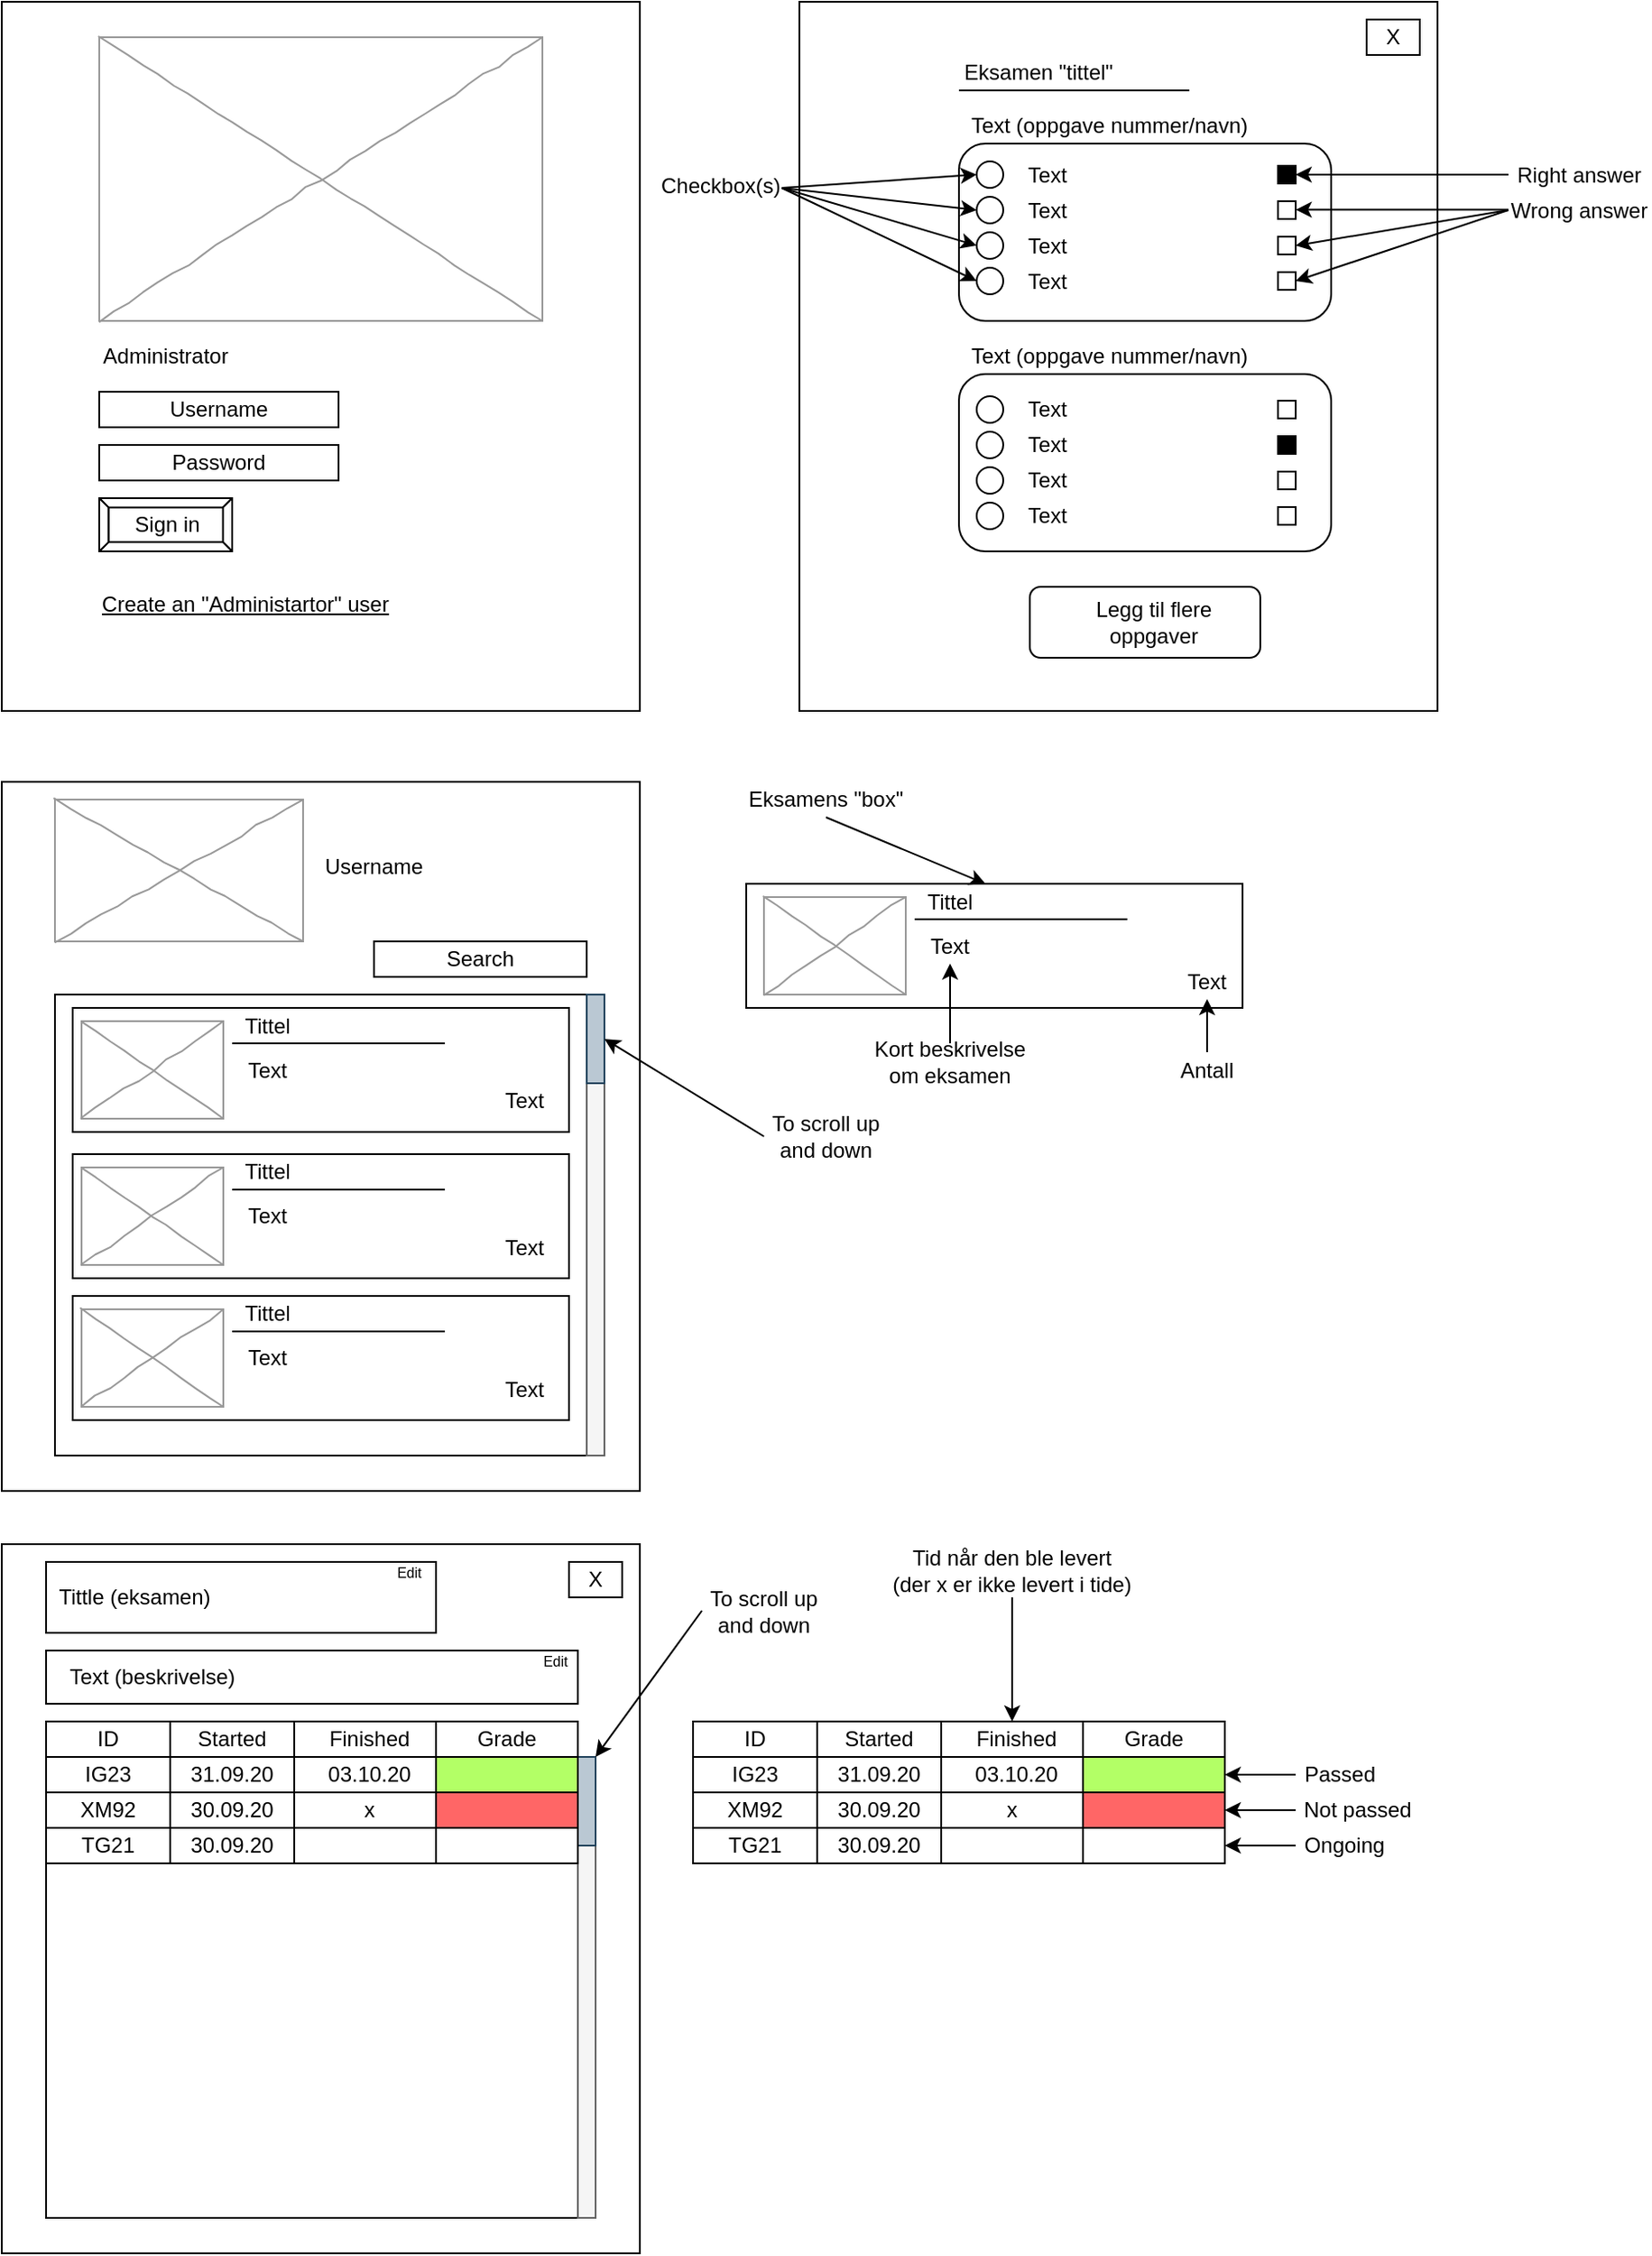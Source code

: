 <mxfile version="15.0.3" type="github">
  <diagram name="Page-1" id="03018318-947c-dd8e-b7a3-06fadd420f32">
    <mxGraphModel dx="981" dy="526" grid="1" gridSize="10" guides="1" tooltips="1" connect="1" arrows="1" fold="1" page="1" pageScale="1" pageWidth="1100" pageHeight="850" background="#ffffff" math="0" shadow="0">
      <root>
        <mxCell id="0" />
        <mxCell id="1" parent="0" />
        <mxCell id="bgq5ql3Wi5CXJPzBRoZU-4" value="" style="rounded=0;whiteSpace=wrap;html=1;" vertex="1" parent="1">
          <mxGeometry x="40" y="40" width="360" height="400" as="geometry" />
        </mxCell>
        <mxCell id="bgq5ql3Wi5CXJPzBRoZU-6" value="" style="verticalLabelPosition=bottom;shadow=0;dashed=0;align=center;html=1;verticalAlign=top;strokeWidth=1;shape=mxgraph.mockup.graphics.simpleIcon;strokeColor=#999999;rounded=0;labelBackgroundColor=none;fontFamily=Verdana;fontSize=14;fontColor=#000000;comic=1;" vertex="1" parent="1">
          <mxGeometry x="95" y="60" width="250" height="160" as="geometry" />
        </mxCell>
        <mxCell id="bgq5ql3Wi5CXJPzBRoZU-7" value="Username" style="rounded=0;whiteSpace=wrap;html=1;" vertex="1" parent="1">
          <mxGeometry x="95" y="260" width="135" height="20" as="geometry" />
        </mxCell>
        <mxCell id="bgq5ql3Wi5CXJPzBRoZU-8" value="Administrator" style="text;html=1;strokeColor=none;fillColor=none;align=center;verticalAlign=middle;whiteSpace=wrap;rounded=0;" vertex="1" parent="1">
          <mxGeometry x="95" y="230" width="75" height="20" as="geometry" />
        </mxCell>
        <mxCell id="bgq5ql3Wi5CXJPzBRoZU-10" value="Password" style="rounded=0;whiteSpace=wrap;html=1;" vertex="1" parent="1">
          <mxGeometry x="95" y="290" width="135" height="20" as="geometry" />
        </mxCell>
        <mxCell id="bgq5ql3Wi5CXJPzBRoZU-11" value="Sign in" style="labelPosition=center;verticalLabelPosition=middle;align=center;html=1;shape=mxgraph.basic.button;dx=5.2;" vertex="1" parent="1">
          <mxGeometry x="95" y="320" width="75" height="30" as="geometry" />
        </mxCell>
        <mxCell id="bgq5ql3Wi5CXJPzBRoZU-12" value="&lt;u&gt;Create an &quot;Administartor&quot; user&lt;/u&gt;" style="text;html=1;strokeColor=none;fillColor=none;align=center;verticalAlign=middle;whiteSpace=wrap;rounded=0;" vertex="1" parent="1">
          <mxGeometry x="95" y="370" width="165" height="20" as="geometry" />
        </mxCell>
        <mxCell id="bgq5ql3Wi5CXJPzBRoZU-13" value="" style="rounded=0;whiteSpace=wrap;html=1;" vertex="1" parent="1">
          <mxGeometry x="490" y="40" width="360" height="400" as="geometry" />
        </mxCell>
        <mxCell id="bgq5ql3Wi5CXJPzBRoZU-14" value="Eksamen &quot;tittel&quot;" style="text;html=1;strokeColor=none;fillColor=none;align=center;verticalAlign=middle;whiteSpace=wrap;rounded=0;" vertex="1" parent="1">
          <mxGeometry x="540" y="70" width="170" height="20" as="geometry" />
        </mxCell>
        <mxCell id="bgq5ql3Wi5CXJPzBRoZU-16" value="" style="rounded=1;whiteSpace=wrap;html=1;" vertex="1" parent="1">
          <mxGeometry x="580" y="120" width="210" height="100" as="geometry" />
        </mxCell>
        <mxCell id="bgq5ql3Wi5CXJPzBRoZU-17" value="Text (oppgave nummer/navn)" style="text;html=1;strokeColor=none;fillColor=none;align=center;verticalAlign=middle;whiteSpace=wrap;rounded=0;" vertex="1" parent="1">
          <mxGeometry x="580" y="100" width="170" height="20" as="geometry" />
        </mxCell>
        <mxCell id="bgq5ql3Wi5CXJPzBRoZU-18" value="" style="endArrow=none;html=1;" edge="1" parent="1">
          <mxGeometry width="50" height="50" relative="1" as="geometry">
            <mxPoint x="710" y="90" as="sourcePoint" />
            <mxPoint x="580" y="90" as="targetPoint" />
          </mxGeometry>
        </mxCell>
        <mxCell id="bgq5ql3Wi5CXJPzBRoZU-19" value="" style="ellipse;whiteSpace=wrap;html=1;aspect=fixed;" vertex="1" parent="1">
          <mxGeometry x="590" y="130" width="15" height="15" as="geometry" />
        </mxCell>
        <mxCell id="bgq5ql3Wi5CXJPzBRoZU-20" value="" style="ellipse;whiteSpace=wrap;html=1;aspect=fixed;" vertex="1" parent="1">
          <mxGeometry x="590" y="150" width="15" height="15" as="geometry" />
        </mxCell>
        <mxCell id="bgq5ql3Wi5CXJPzBRoZU-21" value="" style="ellipse;whiteSpace=wrap;html=1;aspect=fixed;" vertex="1" parent="1">
          <mxGeometry x="590" y="170" width="15" height="15" as="geometry" />
        </mxCell>
        <mxCell id="bgq5ql3Wi5CXJPzBRoZU-22" value="" style="ellipse;whiteSpace=wrap;html=1;aspect=fixed;" vertex="1" parent="1">
          <mxGeometry x="590" y="190" width="15" height="15" as="geometry" />
        </mxCell>
        <mxCell id="bgq5ql3Wi5CXJPzBRoZU-23" value="Text" style="text;html=1;strokeColor=none;fillColor=none;align=center;verticalAlign=middle;whiteSpace=wrap;rounded=0;" vertex="1" parent="1">
          <mxGeometry x="610" y="127.5" width="40" height="20" as="geometry" />
        </mxCell>
        <mxCell id="bgq5ql3Wi5CXJPzBRoZU-24" value="Text" style="text;html=1;strokeColor=none;fillColor=none;align=center;verticalAlign=middle;whiteSpace=wrap;rounded=0;" vertex="1" parent="1">
          <mxGeometry x="610" y="147.5" width="40" height="20" as="geometry" />
        </mxCell>
        <mxCell id="bgq5ql3Wi5CXJPzBRoZU-25" value="Text" style="text;html=1;strokeColor=none;fillColor=none;align=center;verticalAlign=middle;whiteSpace=wrap;rounded=0;" vertex="1" parent="1">
          <mxGeometry x="610" y="167.5" width="40" height="20" as="geometry" />
        </mxCell>
        <mxCell id="bgq5ql3Wi5CXJPzBRoZU-26" value="Text" style="text;html=1;strokeColor=none;fillColor=none;align=center;verticalAlign=middle;whiteSpace=wrap;rounded=0;" vertex="1" parent="1">
          <mxGeometry x="610" y="187.5" width="40" height="20" as="geometry" />
        </mxCell>
        <mxCell id="bgq5ql3Wi5CXJPzBRoZU-27" value="" style="whiteSpace=wrap;html=1;aspect=fixed;fillColor=#000000;" vertex="1" parent="1">
          <mxGeometry x="760" y="132.5" width="10" height="10" as="geometry" />
        </mxCell>
        <mxCell id="bgq5ql3Wi5CXJPzBRoZU-28" value="" style="whiteSpace=wrap;html=1;aspect=fixed;" vertex="1" parent="1">
          <mxGeometry x="760" y="152.5" width="10" height="10" as="geometry" />
        </mxCell>
        <mxCell id="bgq5ql3Wi5CXJPzBRoZU-29" value="" style="whiteSpace=wrap;html=1;aspect=fixed;" vertex="1" parent="1">
          <mxGeometry x="760" y="172.5" width="10" height="10" as="geometry" />
        </mxCell>
        <mxCell id="bgq5ql3Wi5CXJPzBRoZU-30" value="" style="whiteSpace=wrap;html=1;aspect=fixed;" vertex="1" parent="1">
          <mxGeometry x="760" y="192.5" width="10" height="10" as="geometry" />
        </mxCell>
        <mxCell id="bgq5ql3Wi5CXJPzBRoZU-31" value="Right answer" style="text;html=1;strokeColor=none;fillColor=none;align=center;verticalAlign=middle;whiteSpace=wrap;rounded=0;" vertex="1" parent="1">
          <mxGeometry x="890" y="127.5" width="80" height="20" as="geometry" />
        </mxCell>
        <mxCell id="bgq5ql3Wi5CXJPzBRoZU-32" value="" style="endArrow=classic;html=1;entryX=1;entryY=0.5;entryDx=0;entryDy=0;exitX=0;exitY=0.5;exitDx=0;exitDy=0;" edge="1" parent="1" source="bgq5ql3Wi5CXJPzBRoZU-31" target="bgq5ql3Wi5CXJPzBRoZU-27">
          <mxGeometry width="50" height="50" relative="1" as="geometry">
            <mxPoint x="840" y="182.5" as="sourcePoint" />
            <mxPoint x="890" y="132.5" as="targetPoint" />
          </mxGeometry>
        </mxCell>
        <mxCell id="bgq5ql3Wi5CXJPzBRoZU-33" value="" style="endArrow=classic;html=1;entryX=1;entryY=0.5;entryDx=0;entryDy=0;exitX=0;exitY=0.5;exitDx=0;exitDy=0;" edge="1" parent="1">
          <mxGeometry width="50" height="50" relative="1" as="geometry">
            <mxPoint x="890" y="157.26" as="sourcePoint" />
            <mxPoint x="770" y="157.26" as="targetPoint" />
          </mxGeometry>
        </mxCell>
        <mxCell id="bgq5ql3Wi5CXJPzBRoZU-34" value="Wrong answer" style="text;html=1;strokeColor=none;fillColor=none;align=center;verticalAlign=middle;whiteSpace=wrap;rounded=0;" vertex="1" parent="1">
          <mxGeometry x="890" y="147.5" width="80" height="20" as="geometry" />
        </mxCell>
        <mxCell id="bgq5ql3Wi5CXJPzBRoZU-35" value="" style="endArrow=classic;html=1;entryX=1;entryY=0.5;entryDx=0;entryDy=0;exitX=0;exitY=0.5;exitDx=0;exitDy=0;" edge="1" parent="1" source="bgq5ql3Wi5CXJPzBRoZU-34" target="bgq5ql3Wi5CXJPzBRoZU-29">
          <mxGeometry width="50" height="50" relative="1" as="geometry">
            <mxPoint x="900" y="167.26" as="sourcePoint" />
            <mxPoint x="780" y="167.26" as="targetPoint" />
          </mxGeometry>
        </mxCell>
        <mxCell id="bgq5ql3Wi5CXJPzBRoZU-36" value="" style="endArrow=classic;html=1;entryX=1;entryY=0.5;entryDx=0;entryDy=0;exitX=0;exitY=0.5;exitDx=0;exitDy=0;" edge="1" parent="1" source="bgq5ql3Wi5CXJPzBRoZU-34" target="bgq5ql3Wi5CXJPzBRoZU-30">
          <mxGeometry width="50" height="50" relative="1" as="geometry">
            <mxPoint x="910" y="177.26" as="sourcePoint" />
            <mxPoint x="790" y="177.26" as="targetPoint" />
          </mxGeometry>
        </mxCell>
        <mxCell id="bgq5ql3Wi5CXJPzBRoZU-37" value="" style="rounded=1;whiteSpace=wrap;html=1;fillColor=#FFFFFF;" vertex="1" parent="1">
          <mxGeometry x="620" y="370" width="130" height="40" as="geometry" />
        </mxCell>
        <mxCell id="bgq5ql3Wi5CXJPzBRoZU-38" value="Legg til flere oppgaver" style="text;html=1;strokeColor=none;fillColor=none;align=center;verticalAlign=middle;whiteSpace=wrap;rounded=0;" vertex="1" parent="1">
          <mxGeometry x="655" y="380" width="70" height="20" as="geometry" />
        </mxCell>
        <mxCell id="bgq5ql3Wi5CXJPzBRoZU-39" value="" style="rounded=1;whiteSpace=wrap;html=1;" vertex="1" parent="1">
          <mxGeometry x="580" y="250" width="210" height="100" as="geometry" />
        </mxCell>
        <mxCell id="bgq5ql3Wi5CXJPzBRoZU-40" value="Text (oppgave nummer/navn)" style="text;html=1;strokeColor=none;fillColor=none;align=center;verticalAlign=middle;whiteSpace=wrap;rounded=0;" vertex="1" parent="1">
          <mxGeometry x="580" y="230" width="170" height="20" as="geometry" />
        </mxCell>
        <mxCell id="bgq5ql3Wi5CXJPzBRoZU-42" value="" style="ellipse;whiteSpace=wrap;html=1;aspect=fixed;" vertex="1" parent="1">
          <mxGeometry x="590" y="262.5" width="15" height="15" as="geometry" />
        </mxCell>
        <mxCell id="bgq5ql3Wi5CXJPzBRoZU-43" value="" style="ellipse;whiteSpace=wrap;html=1;aspect=fixed;" vertex="1" parent="1">
          <mxGeometry x="590" y="282.5" width="15" height="15" as="geometry" />
        </mxCell>
        <mxCell id="bgq5ql3Wi5CXJPzBRoZU-44" value="" style="ellipse;whiteSpace=wrap;html=1;aspect=fixed;" vertex="1" parent="1">
          <mxGeometry x="590" y="302.5" width="15" height="15" as="geometry" />
        </mxCell>
        <mxCell id="bgq5ql3Wi5CXJPzBRoZU-45" value="" style="ellipse;whiteSpace=wrap;html=1;aspect=fixed;" vertex="1" parent="1">
          <mxGeometry x="590" y="322.5" width="15" height="15" as="geometry" />
        </mxCell>
        <mxCell id="bgq5ql3Wi5CXJPzBRoZU-46" value="Text" style="text;html=1;strokeColor=none;fillColor=none;align=center;verticalAlign=middle;whiteSpace=wrap;rounded=0;" vertex="1" parent="1">
          <mxGeometry x="610" y="260" width="40" height="20" as="geometry" />
        </mxCell>
        <mxCell id="bgq5ql3Wi5CXJPzBRoZU-47" value="Text" style="text;html=1;strokeColor=none;fillColor=none;align=center;verticalAlign=middle;whiteSpace=wrap;rounded=0;" vertex="1" parent="1">
          <mxGeometry x="610" y="280" width="40" height="20" as="geometry" />
        </mxCell>
        <mxCell id="bgq5ql3Wi5CXJPzBRoZU-48" value="Text" style="text;html=1;strokeColor=none;fillColor=none;align=center;verticalAlign=middle;whiteSpace=wrap;rounded=0;" vertex="1" parent="1">
          <mxGeometry x="610" y="300" width="40" height="20" as="geometry" />
        </mxCell>
        <mxCell id="bgq5ql3Wi5CXJPzBRoZU-49" value="Text" style="text;html=1;strokeColor=none;fillColor=none;align=center;verticalAlign=middle;whiteSpace=wrap;rounded=0;" vertex="1" parent="1">
          <mxGeometry x="610" y="320" width="40" height="20" as="geometry" />
        </mxCell>
        <mxCell id="bgq5ql3Wi5CXJPzBRoZU-50" value="" style="whiteSpace=wrap;html=1;aspect=fixed;fillColor=#FFFFFF;" vertex="1" parent="1">
          <mxGeometry x="760" y="265" width="10" height="10" as="geometry" />
        </mxCell>
        <mxCell id="bgq5ql3Wi5CXJPzBRoZU-51" value="" style="whiteSpace=wrap;html=1;aspect=fixed;fillColor=#000000;" vertex="1" parent="1">
          <mxGeometry x="760" y="285" width="10" height="10" as="geometry" />
        </mxCell>
        <mxCell id="bgq5ql3Wi5CXJPzBRoZU-52" value="" style="whiteSpace=wrap;html=1;aspect=fixed;" vertex="1" parent="1">
          <mxGeometry x="760" y="305" width="10" height="10" as="geometry" />
        </mxCell>
        <mxCell id="bgq5ql3Wi5CXJPzBRoZU-53" value="" style="whiteSpace=wrap;html=1;aspect=fixed;" vertex="1" parent="1">
          <mxGeometry x="760" y="325" width="10" height="10" as="geometry" />
        </mxCell>
        <mxCell id="bgq5ql3Wi5CXJPzBRoZU-54" value="X" style="rounded=0;whiteSpace=wrap;html=1;fillColor=#FFFFFF;" vertex="1" parent="1">
          <mxGeometry x="810" y="50" width="30" height="20" as="geometry" />
        </mxCell>
        <mxCell id="bgq5ql3Wi5CXJPzBRoZU-55" value="Checkbox(s)" style="text;whiteSpace=wrap;html=1;" vertex="1" parent="1">
          <mxGeometry x="410" y="130" width="70" height="30" as="geometry" />
        </mxCell>
        <mxCell id="bgq5ql3Wi5CXJPzBRoZU-56" value="" style="endArrow=classic;html=1;exitX=1;exitY=0.5;exitDx=0;exitDy=0;entryX=0;entryY=0.5;entryDx=0;entryDy=0;" edge="1" parent="1" source="bgq5ql3Wi5CXJPzBRoZU-55" target="bgq5ql3Wi5CXJPzBRoZU-19">
          <mxGeometry width="50" height="50" relative="1" as="geometry">
            <mxPoint x="480" y="250" as="sourcePoint" />
            <mxPoint x="530" y="200" as="targetPoint" />
          </mxGeometry>
        </mxCell>
        <mxCell id="bgq5ql3Wi5CXJPzBRoZU-57" value="" style="endArrow=classic;html=1;exitX=1;exitY=0.5;exitDx=0;exitDy=0;entryX=0;entryY=0.5;entryDx=0;entryDy=0;" edge="1" parent="1" source="bgq5ql3Wi5CXJPzBRoZU-55" target="bgq5ql3Wi5CXJPzBRoZU-20">
          <mxGeometry width="50" height="50" relative="1" as="geometry">
            <mxPoint x="480" y="250" as="sourcePoint" />
            <mxPoint x="530" y="200" as="targetPoint" />
          </mxGeometry>
        </mxCell>
        <mxCell id="bgq5ql3Wi5CXJPzBRoZU-58" value="" style="endArrow=classic;html=1;exitX=1;exitY=0.5;exitDx=0;exitDy=0;entryX=0;entryY=0.5;entryDx=0;entryDy=0;" edge="1" parent="1" source="bgq5ql3Wi5CXJPzBRoZU-55" target="bgq5ql3Wi5CXJPzBRoZU-21">
          <mxGeometry width="50" height="50" relative="1" as="geometry">
            <mxPoint x="490" y="155" as="sourcePoint" />
            <mxPoint x="600.0" y="167.5" as="targetPoint" />
          </mxGeometry>
        </mxCell>
        <mxCell id="bgq5ql3Wi5CXJPzBRoZU-59" value="" style="endArrow=classic;html=1;exitX=1;exitY=0.5;exitDx=0;exitDy=0;entryX=0;entryY=0.5;entryDx=0;entryDy=0;" edge="1" parent="1" source="bgq5ql3Wi5CXJPzBRoZU-55" target="bgq5ql3Wi5CXJPzBRoZU-22">
          <mxGeometry width="50" height="50" relative="1" as="geometry">
            <mxPoint x="500" y="165" as="sourcePoint" />
            <mxPoint x="610.0" y="177.5" as="targetPoint" />
          </mxGeometry>
        </mxCell>
        <mxCell id="bgq5ql3Wi5CXJPzBRoZU-61" value="" style="rounded=0;whiteSpace=wrap;html=1;" vertex="1" parent="1">
          <mxGeometry x="40" y="480" width="360" height="400" as="geometry" />
        </mxCell>
        <mxCell id="bgq5ql3Wi5CXJPzBRoZU-62" value="" style="rounded=0;whiteSpace=wrap;html=1;fillColor=#FFFFFF;" vertex="1" parent="1">
          <mxGeometry x="70" y="600" width="300" height="260" as="geometry" />
        </mxCell>
        <mxCell id="bgq5ql3Wi5CXJPzBRoZU-63" value="" style="rounded=0;whiteSpace=wrap;html=1;fillColor=#FFFFFF;" vertex="1" parent="1">
          <mxGeometry x="460" y="537.5" width="280" height="70" as="geometry" />
        </mxCell>
        <mxCell id="bgq5ql3Wi5CXJPzBRoZU-64" value="" style="verticalLabelPosition=bottom;shadow=0;dashed=0;align=center;html=1;verticalAlign=top;strokeWidth=1;shape=mxgraph.mockup.graphics.simpleIcon;strokeColor=#999999;rounded=0;labelBackgroundColor=none;fontFamily=Verdana;fontSize=14;fontColor=#000000;comic=1;" vertex="1" parent="1">
          <mxGeometry x="470" y="545" width="80" height="55" as="geometry" />
        </mxCell>
        <mxCell id="bgq5ql3Wi5CXJPzBRoZU-65" value="Tittel" style="text;html=1;strokeColor=none;fillColor=none;align=center;verticalAlign=middle;whiteSpace=wrap;rounded=0;" vertex="1" parent="1">
          <mxGeometry x="555" y="537.5" width="40" height="20" as="geometry" />
        </mxCell>
        <mxCell id="bgq5ql3Wi5CXJPzBRoZU-66" value="" style="endArrow=none;html=1;" edge="1" parent="1">
          <mxGeometry width="50" height="50" relative="1" as="geometry">
            <mxPoint x="555" y="557.5" as="sourcePoint" />
            <mxPoint x="675" y="557.5" as="targetPoint" />
          </mxGeometry>
        </mxCell>
        <mxCell id="bgq5ql3Wi5CXJPzBRoZU-67" value="Text" style="text;html=1;strokeColor=none;fillColor=none;align=center;verticalAlign=middle;whiteSpace=wrap;rounded=0;" vertex="1" parent="1">
          <mxGeometry x="555" y="562.5" width="40" height="20" as="geometry" />
        </mxCell>
        <mxCell id="bgq5ql3Wi5CXJPzBRoZU-68" value="Text" style="text;html=1;strokeColor=none;fillColor=none;align=center;verticalAlign=middle;whiteSpace=wrap;rounded=0;" vertex="1" parent="1">
          <mxGeometry x="700" y="582.5" width="40" height="20" as="geometry" />
        </mxCell>
        <mxCell id="bgq5ql3Wi5CXJPzBRoZU-69" value="" style="rounded=0;whiteSpace=wrap;html=1;fillColor=#FFFFFF;" vertex="1" parent="1">
          <mxGeometry x="80" y="607.5" width="280" height="70" as="geometry" />
        </mxCell>
        <mxCell id="bgq5ql3Wi5CXJPzBRoZU-70" value="" style="verticalLabelPosition=bottom;shadow=0;dashed=0;align=center;html=1;verticalAlign=top;strokeWidth=1;shape=mxgraph.mockup.graphics.simpleIcon;strokeColor=#999999;rounded=0;labelBackgroundColor=none;fontFamily=Verdana;fontSize=14;fontColor=#000000;comic=1;" vertex="1" parent="1">
          <mxGeometry x="85" y="615" width="80" height="55" as="geometry" />
        </mxCell>
        <mxCell id="bgq5ql3Wi5CXJPzBRoZU-71" value="Tittel" style="text;html=1;strokeColor=none;fillColor=none;align=center;verticalAlign=middle;whiteSpace=wrap;rounded=0;" vertex="1" parent="1">
          <mxGeometry x="170" y="607.5" width="40" height="20" as="geometry" />
        </mxCell>
        <mxCell id="bgq5ql3Wi5CXJPzBRoZU-72" value="" style="endArrow=none;html=1;" edge="1" parent="1">
          <mxGeometry width="50" height="50" relative="1" as="geometry">
            <mxPoint x="170" y="627.5" as="sourcePoint" />
            <mxPoint x="290" y="627.5" as="targetPoint" />
          </mxGeometry>
        </mxCell>
        <mxCell id="bgq5ql3Wi5CXJPzBRoZU-73" value="Text" style="text;html=1;strokeColor=none;fillColor=none;align=center;verticalAlign=middle;whiteSpace=wrap;rounded=0;" vertex="1" parent="1">
          <mxGeometry x="170" y="632.5" width="40" height="20" as="geometry" />
        </mxCell>
        <mxCell id="bgq5ql3Wi5CXJPzBRoZU-74" value="Text" style="text;html=1;strokeColor=none;fillColor=none;align=center;verticalAlign=middle;whiteSpace=wrap;rounded=0;" vertex="1" parent="1">
          <mxGeometry x="315" y="650" width="40" height="20" as="geometry" />
        </mxCell>
        <mxCell id="bgq5ql3Wi5CXJPzBRoZU-75" value="" style="rounded=0;whiteSpace=wrap;html=1;fillColor=#FFFFFF;" vertex="1" parent="1">
          <mxGeometry x="80" y="690" width="280" height="70" as="geometry" />
        </mxCell>
        <mxCell id="bgq5ql3Wi5CXJPzBRoZU-76" value="" style="verticalLabelPosition=bottom;shadow=0;dashed=0;align=center;html=1;verticalAlign=top;strokeWidth=1;shape=mxgraph.mockup.graphics.simpleIcon;strokeColor=#999999;rounded=0;labelBackgroundColor=none;fontFamily=Verdana;fontSize=14;fontColor=#000000;comic=1;" vertex="1" parent="1">
          <mxGeometry x="85" y="697.5" width="80" height="55" as="geometry" />
        </mxCell>
        <mxCell id="bgq5ql3Wi5CXJPzBRoZU-77" value="Tittel" style="text;html=1;strokeColor=none;fillColor=none;align=center;verticalAlign=middle;whiteSpace=wrap;rounded=0;" vertex="1" parent="1">
          <mxGeometry x="170" y="690" width="40" height="20" as="geometry" />
        </mxCell>
        <mxCell id="bgq5ql3Wi5CXJPzBRoZU-78" value="" style="endArrow=none;html=1;" edge="1" parent="1">
          <mxGeometry width="50" height="50" relative="1" as="geometry">
            <mxPoint x="170" y="710" as="sourcePoint" />
            <mxPoint x="290" y="710" as="targetPoint" />
          </mxGeometry>
        </mxCell>
        <mxCell id="bgq5ql3Wi5CXJPzBRoZU-79" value="Text" style="text;html=1;strokeColor=none;fillColor=none;align=center;verticalAlign=middle;whiteSpace=wrap;rounded=0;" vertex="1" parent="1">
          <mxGeometry x="170" y="715" width="40" height="20" as="geometry" />
        </mxCell>
        <mxCell id="bgq5ql3Wi5CXJPzBRoZU-80" value="Text" style="text;html=1;strokeColor=none;fillColor=none;align=center;verticalAlign=middle;whiteSpace=wrap;rounded=0;" vertex="1" parent="1">
          <mxGeometry x="315" y="732.5" width="40" height="20" as="geometry" />
        </mxCell>
        <mxCell id="bgq5ql3Wi5CXJPzBRoZU-81" value="" style="rounded=0;whiteSpace=wrap;html=1;fillColor=#FFFFFF;" vertex="1" parent="1">
          <mxGeometry x="80" y="770" width="280" height="70" as="geometry" />
        </mxCell>
        <mxCell id="bgq5ql3Wi5CXJPzBRoZU-82" value="" style="verticalLabelPosition=bottom;shadow=0;dashed=0;align=center;html=1;verticalAlign=top;strokeWidth=1;shape=mxgraph.mockup.graphics.simpleIcon;strokeColor=#999999;rounded=0;labelBackgroundColor=none;fontFamily=Verdana;fontSize=14;fontColor=#000000;comic=1;" vertex="1" parent="1">
          <mxGeometry x="85" y="777.5" width="80" height="55" as="geometry" />
        </mxCell>
        <mxCell id="bgq5ql3Wi5CXJPzBRoZU-83" value="Tittel" style="text;html=1;strokeColor=none;fillColor=none;align=center;verticalAlign=middle;whiteSpace=wrap;rounded=0;" vertex="1" parent="1">
          <mxGeometry x="170" y="770" width="40" height="20" as="geometry" />
        </mxCell>
        <mxCell id="bgq5ql3Wi5CXJPzBRoZU-84" value="" style="endArrow=none;html=1;" edge="1" parent="1">
          <mxGeometry width="50" height="50" relative="1" as="geometry">
            <mxPoint x="170" y="790" as="sourcePoint" />
            <mxPoint x="290" y="790" as="targetPoint" />
          </mxGeometry>
        </mxCell>
        <mxCell id="bgq5ql3Wi5CXJPzBRoZU-85" value="Text" style="text;html=1;strokeColor=none;fillColor=none;align=center;verticalAlign=middle;whiteSpace=wrap;rounded=0;" vertex="1" parent="1">
          <mxGeometry x="170" y="795" width="40" height="20" as="geometry" />
        </mxCell>
        <mxCell id="bgq5ql3Wi5CXJPzBRoZU-86" value="Text" style="text;html=1;strokeColor=none;fillColor=none;align=center;verticalAlign=middle;whiteSpace=wrap;rounded=0;" vertex="1" parent="1">
          <mxGeometry x="315" y="812.5" width="40" height="20" as="geometry" />
        </mxCell>
        <mxCell id="bgq5ql3Wi5CXJPzBRoZU-87" value="Eksamens &quot;box&quot;" style="text;html=1;strokeColor=none;fillColor=none;align=center;verticalAlign=middle;whiteSpace=wrap;rounded=0;" vertex="1" parent="1">
          <mxGeometry x="460" y="480" width="90" height="20" as="geometry" />
        </mxCell>
        <mxCell id="bgq5ql3Wi5CXJPzBRoZU-88" value="" style="rounded=0;whiteSpace=wrap;html=1;fillColor=#f5f5f5;strokeColor=#666666;fontColor=#333333;" vertex="1" parent="1">
          <mxGeometry x="370" y="600" width="10" height="260" as="geometry" />
        </mxCell>
        <mxCell id="bgq5ql3Wi5CXJPzBRoZU-89" value="" style="rounded=0;whiteSpace=wrap;html=1;fillColor=#bac8d3;strokeColor=#23445d;" vertex="1" parent="1">
          <mxGeometry x="370" y="600" width="10" height="50" as="geometry" />
        </mxCell>
        <mxCell id="bgq5ql3Wi5CXJPzBRoZU-90" value="" style="endArrow=classic;html=1;entryX=1;entryY=0.5;entryDx=0;entryDy=0;exitX=0;exitY=0.5;exitDx=0;exitDy=0;" edge="1" parent="1" source="bgq5ql3Wi5CXJPzBRoZU-91" target="bgq5ql3Wi5CXJPzBRoZU-89">
          <mxGeometry width="50" height="50" relative="1" as="geometry">
            <mxPoint x="450" y="680" as="sourcePoint" />
            <mxPoint x="530" y="650" as="targetPoint" />
          </mxGeometry>
        </mxCell>
        <mxCell id="bgq5ql3Wi5CXJPzBRoZU-91" value="To scroll up and down" style="text;html=1;strokeColor=none;fillColor=none;align=center;verticalAlign=middle;whiteSpace=wrap;rounded=0;" vertex="1" parent="1">
          <mxGeometry x="470" y="670" width="70" height="20" as="geometry" />
        </mxCell>
        <mxCell id="bgq5ql3Wi5CXJPzBRoZU-92" value="" style="endArrow=classic;html=1;exitX=0.5;exitY=1;exitDx=0;exitDy=0;entryX=1;entryY=0;entryDx=0;entryDy=0;" edge="1" parent="1" source="bgq5ql3Wi5CXJPzBRoZU-87" target="bgq5ql3Wi5CXJPzBRoZU-65">
          <mxGeometry width="50" height="50" relative="1" as="geometry">
            <mxPoint x="480" y="600" as="sourcePoint" />
            <mxPoint x="530" y="550" as="targetPoint" />
          </mxGeometry>
        </mxCell>
        <mxCell id="bgq5ql3Wi5CXJPzBRoZU-93" value="" style="endArrow=classic;html=1;entryX=0.5;entryY=1;entryDx=0;entryDy=0;exitX=0.5;exitY=0;exitDx=0;exitDy=0;" edge="1" parent="1" source="bgq5ql3Wi5CXJPzBRoZU-94" target="bgq5ql3Wi5CXJPzBRoZU-67">
          <mxGeometry width="50" height="50" relative="1" as="geometry">
            <mxPoint x="600" y="630" as="sourcePoint" />
            <mxPoint x="530" y="550" as="targetPoint" />
          </mxGeometry>
        </mxCell>
        <mxCell id="bgq5ql3Wi5CXJPzBRoZU-94" value="Kort beskrivelse om eksamen" style="text;html=1;strokeColor=none;fillColor=none;align=center;verticalAlign=middle;whiteSpace=wrap;rounded=0;" vertex="1" parent="1">
          <mxGeometry x="530" y="627.5" width="90" height="20" as="geometry" />
        </mxCell>
        <mxCell id="bgq5ql3Wi5CXJPzBRoZU-95" value="" style="endArrow=classic;html=1;exitX=0.5;exitY=0;exitDx=0;exitDy=0;entryX=0.5;entryY=1;entryDx=0;entryDy=0;" edge="1" parent="1" source="bgq5ql3Wi5CXJPzBRoZU-96" target="bgq5ql3Wi5CXJPzBRoZU-68">
          <mxGeometry width="50" height="50" relative="1" as="geometry">
            <mxPoint x="720" y="640" as="sourcePoint" />
            <mxPoint x="760" y="620" as="targetPoint" />
          </mxGeometry>
        </mxCell>
        <mxCell id="bgq5ql3Wi5CXJPzBRoZU-96" value="Antall" style="text;html=1;strokeColor=none;fillColor=none;align=center;verticalAlign=middle;whiteSpace=wrap;rounded=0;" vertex="1" parent="1">
          <mxGeometry x="700" y="632.5" width="40" height="20" as="geometry" />
        </mxCell>
        <mxCell id="bgq5ql3Wi5CXJPzBRoZU-97" value="" style="verticalLabelPosition=bottom;shadow=0;dashed=0;align=center;html=1;verticalAlign=top;strokeWidth=1;shape=mxgraph.mockup.graphics.simpleIcon;strokeColor=#999999;rounded=0;labelBackgroundColor=none;fontFamily=Verdana;fontSize=14;fontColor=#000000;comic=1;" vertex="1" parent="1">
          <mxGeometry x="70" y="490" width="140" height="80" as="geometry" />
        </mxCell>
        <mxCell id="bgq5ql3Wi5CXJPzBRoZU-98" value="Username" style="text;html=1;strokeColor=none;fillColor=none;align=center;verticalAlign=middle;whiteSpace=wrap;rounded=0;" vertex="1" parent="1">
          <mxGeometry x="230" y="517.5" width="40" height="20" as="geometry" />
        </mxCell>
        <mxCell id="bgq5ql3Wi5CXJPzBRoZU-107" value="" style="rounded=0;whiteSpace=wrap;html=1;" vertex="1" parent="1">
          <mxGeometry x="40" y="910" width="360" height="400" as="geometry" />
        </mxCell>
        <mxCell id="bgq5ql3Wi5CXJPzBRoZU-108" value="Search" style="rounded=0;whiteSpace=wrap;html=1;fillColor=#FFFFFF;" vertex="1" parent="1">
          <mxGeometry x="250" y="570" width="120" height="20" as="geometry" />
        </mxCell>
        <mxCell id="bgq5ql3Wi5CXJPzBRoZU-113" value="" style="rounded=0;whiteSpace=wrap;html=1;fillColor=#FFFFFF;" vertex="1" parent="1">
          <mxGeometry x="65" y="1030" width="300" height="260" as="geometry" />
        </mxCell>
        <mxCell id="bgq5ql3Wi5CXJPzBRoZU-114" value="" style="rounded=0;whiteSpace=wrap;html=1;fillColor=#f5f5f5;strokeColor=#666666;fontColor=#333333;" vertex="1" parent="1">
          <mxGeometry x="365" y="1030" width="10" height="260" as="geometry" />
        </mxCell>
        <mxCell id="bgq5ql3Wi5CXJPzBRoZU-115" value="" style="rounded=0;whiteSpace=wrap;html=1;fillColor=#bac8d3;strokeColor=#23445d;" vertex="1" parent="1">
          <mxGeometry x="365" y="1030" width="10" height="50" as="geometry" />
        </mxCell>
        <mxCell id="bgq5ql3Wi5CXJPzBRoZU-118" value="" style="rounded=0;whiteSpace=wrap;html=1;fillColor=#FFFFFF;" vertex="1" parent="1">
          <mxGeometry x="65" y="920" width="220" height="40" as="geometry" />
        </mxCell>
        <mxCell id="bgq5ql3Wi5CXJPzBRoZU-119" value="Tittle (eksamen)" style="text;html=1;strokeColor=none;fillColor=none;align=center;verticalAlign=middle;whiteSpace=wrap;rounded=0;" vertex="1" parent="1">
          <mxGeometry x="65" y="920" width="100" height="40" as="geometry" />
        </mxCell>
        <mxCell id="bgq5ql3Wi5CXJPzBRoZU-120" value="&lt;font style=&quot;font-size: 8px&quot;&gt;Edit&lt;/font&gt;" style="text;html=1;strokeColor=none;fillColor=none;align=center;verticalAlign=middle;whiteSpace=wrap;rounded=0;" vertex="1" parent="1">
          <mxGeometry x="255" y="920" width="30" height="10" as="geometry" />
        </mxCell>
        <mxCell id="bgq5ql3Wi5CXJPzBRoZU-125" value="ID" style="rounded=0;whiteSpace=wrap;html=1;fillColor=#FFFFFF;" vertex="1" parent="1">
          <mxGeometry x="65" y="1010" width="70" height="20" as="geometry" />
        </mxCell>
        <mxCell id="bgq5ql3Wi5CXJPzBRoZU-126" value="Started" style="rounded=0;whiteSpace=wrap;html=1;fillColor=#FFFFFF;" vertex="1" parent="1">
          <mxGeometry x="135" y="1010" width="70" height="20" as="geometry" />
        </mxCell>
        <mxCell id="bgq5ql3Wi5CXJPzBRoZU-127" value="Finished" style="rounded=0;whiteSpace=wrap;html=1;fillColor=#FFFFFF;" vertex="1" parent="1">
          <mxGeometry x="205" y="1010" width="85" height="20" as="geometry" />
        </mxCell>
        <mxCell id="bgq5ql3Wi5CXJPzBRoZU-128" value="Grade" style="rounded=0;whiteSpace=wrap;html=1;fillColor=#FFFFFF;" vertex="1" parent="1">
          <mxGeometry x="285" y="1010" width="80" height="20" as="geometry" />
        </mxCell>
        <mxCell id="bgq5ql3Wi5CXJPzBRoZU-137" value="ID" style="rounded=0;whiteSpace=wrap;html=1;fillColor=#FFFFFF;" vertex="1" parent="1">
          <mxGeometry x="430" y="1010" width="70" height="20" as="geometry" />
        </mxCell>
        <mxCell id="bgq5ql3Wi5CXJPzBRoZU-138" value="Started" style="rounded=0;whiteSpace=wrap;html=1;fillColor=#FFFFFF;" vertex="1" parent="1">
          <mxGeometry x="500" y="1010" width="70" height="20" as="geometry" />
        </mxCell>
        <mxCell id="bgq5ql3Wi5CXJPzBRoZU-139" value="Finished" style="rounded=0;whiteSpace=wrap;html=1;fillColor=#FFFFFF;" vertex="1" parent="1">
          <mxGeometry x="570" y="1010" width="85" height="20" as="geometry" />
        </mxCell>
        <mxCell id="bgq5ql3Wi5CXJPzBRoZU-140" value="Grade" style="rounded=0;whiteSpace=wrap;html=1;fillColor=#FFFFFF;" vertex="1" parent="1">
          <mxGeometry x="650" y="1010" width="80" height="20" as="geometry" />
        </mxCell>
        <mxCell id="bgq5ql3Wi5CXJPzBRoZU-147" value="IG23" style="rounded=0;whiteSpace=wrap;html=1;fillColor=#FFFFFF;" vertex="1" parent="1">
          <mxGeometry x="65" y="1030" width="70" height="20" as="geometry" />
        </mxCell>
        <mxCell id="bgq5ql3Wi5CXJPzBRoZU-148" value="31.09.20" style="rounded=0;whiteSpace=wrap;html=1;fillColor=#FFFFFF;" vertex="1" parent="1">
          <mxGeometry x="135" y="1030" width="70" height="20" as="geometry" />
        </mxCell>
        <mxCell id="bgq5ql3Wi5CXJPzBRoZU-149" value="03.10.20" style="rounded=0;whiteSpace=wrap;html=1;fillColor=#FFFFFF;" vertex="1" parent="1">
          <mxGeometry x="205" y="1030" width="85" height="20" as="geometry" />
        </mxCell>
        <mxCell id="bgq5ql3Wi5CXJPzBRoZU-150" value="" style="rounded=0;whiteSpace=wrap;html=1;fillColor=#B3FF66;" vertex="1" parent="1">
          <mxGeometry x="285" y="1030" width="80" height="20" as="geometry" />
        </mxCell>
        <mxCell id="bgq5ql3Wi5CXJPzBRoZU-151" value="XM92" style="rounded=0;whiteSpace=wrap;html=1;fillColor=#FFFFFF;" vertex="1" parent="1">
          <mxGeometry x="430" y="1050" width="70" height="20" as="geometry" />
        </mxCell>
        <mxCell id="bgq5ql3Wi5CXJPzBRoZU-152" value="30.09.20" style="rounded=0;whiteSpace=wrap;html=1;fillColor=#FFFFFF;" vertex="1" parent="1">
          <mxGeometry x="500" y="1050" width="70" height="20" as="geometry" />
        </mxCell>
        <mxCell id="bgq5ql3Wi5CXJPzBRoZU-153" value="x" style="rounded=0;whiteSpace=wrap;html=1;fillColor=#FFFFFF;" vertex="1" parent="1">
          <mxGeometry x="570" y="1050" width="80" height="20" as="geometry" />
        </mxCell>
        <mxCell id="bgq5ql3Wi5CXJPzBRoZU-154" value="" style="rounded=0;whiteSpace=wrap;html=1;fillColor=#FF6666;" vertex="1" parent="1">
          <mxGeometry x="650" y="1050" width="80" height="20" as="geometry" />
        </mxCell>
        <mxCell id="bgq5ql3Wi5CXJPzBRoZU-155" value="XM92" style="rounded=0;whiteSpace=wrap;html=1;fillColor=#FFFFFF;" vertex="1" parent="1">
          <mxGeometry x="65" y="1050" width="70" height="20" as="geometry" />
        </mxCell>
        <mxCell id="bgq5ql3Wi5CXJPzBRoZU-156" value="30.09.20" style="rounded=0;whiteSpace=wrap;html=1;fillColor=#FFFFFF;" vertex="1" parent="1">
          <mxGeometry x="135" y="1050" width="70" height="20" as="geometry" />
        </mxCell>
        <mxCell id="bgq5ql3Wi5CXJPzBRoZU-157" value="x" style="rounded=0;whiteSpace=wrap;html=1;fillColor=#FFFFFF;" vertex="1" parent="1">
          <mxGeometry x="205" y="1050" width="85" height="20" as="geometry" />
        </mxCell>
        <mxCell id="bgq5ql3Wi5CXJPzBRoZU-158" value="" style="rounded=0;whiteSpace=wrap;html=1;fillColor=#FF6666;" vertex="1" parent="1">
          <mxGeometry x="285" y="1050" width="80" height="20" as="geometry" />
        </mxCell>
        <mxCell id="bgq5ql3Wi5CXJPzBRoZU-159" value="IG23" style="rounded=0;whiteSpace=wrap;html=1;fillColor=#FFFFFF;" vertex="1" parent="1">
          <mxGeometry x="430" y="1030" width="70" height="20" as="geometry" />
        </mxCell>
        <mxCell id="bgq5ql3Wi5CXJPzBRoZU-160" value="31.09.20" style="rounded=0;whiteSpace=wrap;html=1;fillColor=#FFFFFF;" vertex="1" parent="1">
          <mxGeometry x="500" y="1030" width="70" height="20" as="geometry" />
        </mxCell>
        <mxCell id="bgq5ql3Wi5CXJPzBRoZU-161" value="03.10.20" style="rounded=0;whiteSpace=wrap;html=1;fillColor=#FFFFFF;" vertex="1" parent="1">
          <mxGeometry x="570" y="1030" width="85" height="20" as="geometry" />
        </mxCell>
        <mxCell id="bgq5ql3Wi5CXJPzBRoZU-162" value="" style="rounded=0;whiteSpace=wrap;html=1;fillColor=#B3FF66;" vertex="1" parent="1">
          <mxGeometry x="650" y="1030" width="80" height="20" as="geometry" />
        </mxCell>
        <mxCell id="bgq5ql3Wi5CXJPzBRoZU-163" value="TG21" style="rounded=0;whiteSpace=wrap;html=1;fillColor=#FFFFFF;" vertex="1" parent="1">
          <mxGeometry x="430" y="1070" width="70" height="20" as="geometry" />
        </mxCell>
        <mxCell id="bgq5ql3Wi5CXJPzBRoZU-164" value="30.09.20" style="rounded=0;whiteSpace=wrap;html=1;fillColor=#FFFFFF;" vertex="1" parent="1">
          <mxGeometry x="500" y="1070" width="70" height="20" as="geometry" />
        </mxCell>
        <mxCell id="bgq5ql3Wi5CXJPzBRoZU-165" value="" style="rounded=0;whiteSpace=wrap;html=1;fillColor=#FFFFFF;" vertex="1" parent="1">
          <mxGeometry x="570" y="1070" width="80" height="20" as="geometry" />
        </mxCell>
        <mxCell id="bgq5ql3Wi5CXJPzBRoZU-166" value="" style="rounded=0;whiteSpace=wrap;html=1;" vertex="1" parent="1">
          <mxGeometry x="650" y="1070" width="80" height="20" as="geometry" />
        </mxCell>
        <mxCell id="bgq5ql3Wi5CXJPzBRoZU-167" value="TG21" style="rounded=0;whiteSpace=wrap;html=1;fillColor=#FFFFFF;" vertex="1" parent="1">
          <mxGeometry x="65" y="1070" width="70" height="20" as="geometry" />
        </mxCell>
        <mxCell id="bgq5ql3Wi5CXJPzBRoZU-168" value="30.09.20" style="rounded=0;whiteSpace=wrap;html=1;fillColor=#FFFFFF;" vertex="1" parent="1">
          <mxGeometry x="135" y="1070" width="70" height="20" as="geometry" />
        </mxCell>
        <mxCell id="bgq5ql3Wi5CXJPzBRoZU-169" value="" style="rounded=0;whiteSpace=wrap;html=1;fillColor=#FFFFFF;" vertex="1" parent="1">
          <mxGeometry x="205" y="1070" width="80" height="20" as="geometry" />
        </mxCell>
        <mxCell id="bgq5ql3Wi5CXJPzBRoZU-170" value="" style="rounded=0;whiteSpace=wrap;html=1;" vertex="1" parent="1">
          <mxGeometry x="285" y="1070" width="80" height="20" as="geometry" />
        </mxCell>
        <mxCell id="bgq5ql3Wi5CXJPzBRoZU-171" value="" style="endArrow=classic;html=1;entryX=1;entryY=0.5;entryDx=0;entryDy=0;exitX=0;exitY=0.5;exitDx=0;exitDy=0;" edge="1" parent="1" source="bgq5ql3Wi5CXJPzBRoZU-172" target="bgq5ql3Wi5CXJPzBRoZU-162">
          <mxGeometry width="50" height="50" relative="1" as="geometry">
            <mxPoint x="780" y="1010" as="sourcePoint" />
            <mxPoint x="820" y="980" as="targetPoint" />
          </mxGeometry>
        </mxCell>
        <mxCell id="bgq5ql3Wi5CXJPzBRoZU-172" value="Passed" style="text;html=1;strokeColor=none;fillColor=none;align=center;verticalAlign=middle;whiteSpace=wrap;rounded=0;" vertex="1" parent="1">
          <mxGeometry x="770" y="1030" width="50" height="20" as="geometry" />
        </mxCell>
        <mxCell id="bgq5ql3Wi5CXJPzBRoZU-173" value="Not passed" style="text;html=1;strokeColor=none;fillColor=none;align=center;verticalAlign=middle;whiteSpace=wrap;rounded=0;" vertex="1" parent="1">
          <mxGeometry x="770" y="1050" width="70" height="20" as="geometry" />
        </mxCell>
        <mxCell id="bgq5ql3Wi5CXJPzBRoZU-174" value="" style="endArrow=classic;html=1;entryX=1;entryY=0.5;entryDx=0;entryDy=0;exitX=0;exitY=0.5;exitDx=0;exitDy=0;" edge="1" parent="1" source="bgq5ql3Wi5CXJPzBRoZU-173" target="bgq5ql3Wi5CXJPzBRoZU-154">
          <mxGeometry width="50" height="50" relative="1" as="geometry">
            <mxPoint x="430" y="1080" as="sourcePoint" />
            <mxPoint x="480" y="1030" as="targetPoint" />
          </mxGeometry>
        </mxCell>
        <mxCell id="bgq5ql3Wi5CXJPzBRoZU-175" value="" style="endArrow=classic;html=1;entryX=1;entryY=0.5;entryDx=0;entryDy=0;exitX=0;exitY=0.5;exitDx=0;exitDy=0;" edge="1" parent="1" source="bgq5ql3Wi5CXJPzBRoZU-177" target="bgq5ql3Wi5CXJPzBRoZU-166">
          <mxGeometry width="50" height="50" relative="1" as="geometry">
            <mxPoint x="750" y="1110" as="sourcePoint" />
            <mxPoint x="480" y="1030" as="targetPoint" />
          </mxGeometry>
        </mxCell>
        <mxCell id="bgq5ql3Wi5CXJPzBRoZU-177" value="Ongoing" style="text;html=1;strokeColor=none;fillColor=none;align=center;verticalAlign=middle;whiteSpace=wrap;rounded=0;" vertex="1" parent="1">
          <mxGeometry x="770" y="1070" width="55" height="20" as="geometry" />
        </mxCell>
        <mxCell id="bgq5ql3Wi5CXJPzBRoZU-178" value="" style="endArrow=classic;html=1;exitX=0.5;exitY=1;exitDx=0;exitDy=0;" edge="1" parent="1" source="bgq5ql3Wi5CXJPzBRoZU-179">
          <mxGeometry width="50" height="50" relative="1" as="geometry">
            <mxPoint x="610" y="955" as="sourcePoint" />
            <mxPoint x="610" y="1010" as="targetPoint" />
          </mxGeometry>
        </mxCell>
        <mxCell id="bgq5ql3Wi5CXJPzBRoZU-179" value="Tid når den ble levert &lt;br&gt;(der x er ikke levert i tide)" style="text;html=1;strokeColor=none;fillColor=none;align=center;verticalAlign=middle;whiteSpace=wrap;rounded=0;" vertex="1" parent="1">
          <mxGeometry x="530" y="910" width="160" height="30" as="geometry" />
        </mxCell>
        <mxCell id="bgq5ql3Wi5CXJPzBRoZU-180" value="" style="rounded=0;whiteSpace=wrap;html=1;" vertex="1" parent="1">
          <mxGeometry x="65" y="970" width="300" height="30" as="geometry" />
        </mxCell>
        <mxCell id="bgq5ql3Wi5CXJPzBRoZU-181" value="Text (beskrivelse)" style="text;html=1;strokeColor=none;fillColor=none;align=center;verticalAlign=middle;whiteSpace=wrap;rounded=0;" vertex="1" parent="1">
          <mxGeometry x="70" y="975" width="110" height="20" as="geometry" />
        </mxCell>
        <mxCell id="bgq5ql3Wi5CXJPzBRoZU-183" value="&lt;font style=&quot;font-size: 8px&quot;&gt;Edit&lt;/font&gt;" style="text;html=1;strokeColor=none;fillColor=none;align=center;verticalAlign=middle;whiteSpace=wrap;rounded=0;" vertex="1" parent="1">
          <mxGeometry x="340" y="970" width="25" height="10" as="geometry" />
        </mxCell>
        <mxCell id="bgq5ql3Wi5CXJPzBRoZU-184" value="X" style="rounded=0;whiteSpace=wrap;html=1;fillColor=#FFFFFF;" vertex="1" parent="1">
          <mxGeometry x="360" y="920" width="30" height="20" as="geometry" />
        </mxCell>
        <mxCell id="bgq5ql3Wi5CXJPzBRoZU-185" value="" style="endArrow=classic;html=1;exitX=0;exitY=0.5;exitDx=0;exitDy=0;entryX=1;entryY=0;entryDx=0;entryDy=0;" edge="1" parent="1" source="bgq5ql3Wi5CXJPzBRoZU-186" target="bgq5ql3Wi5CXJPzBRoZU-115">
          <mxGeometry width="50" height="50" relative="1" as="geometry">
            <mxPoint x="415" y="947.5" as="sourcePoint" />
            <mxPoint x="410" y="980" as="targetPoint" />
          </mxGeometry>
        </mxCell>
        <mxCell id="bgq5ql3Wi5CXJPzBRoZU-186" value="To scroll up and down" style="text;html=1;strokeColor=none;fillColor=none;align=center;verticalAlign=middle;whiteSpace=wrap;rounded=0;" vertex="1" parent="1">
          <mxGeometry x="435" y="937.5" width="70" height="20" as="geometry" />
        </mxCell>
      </root>
    </mxGraphModel>
  </diagram>
</mxfile>
